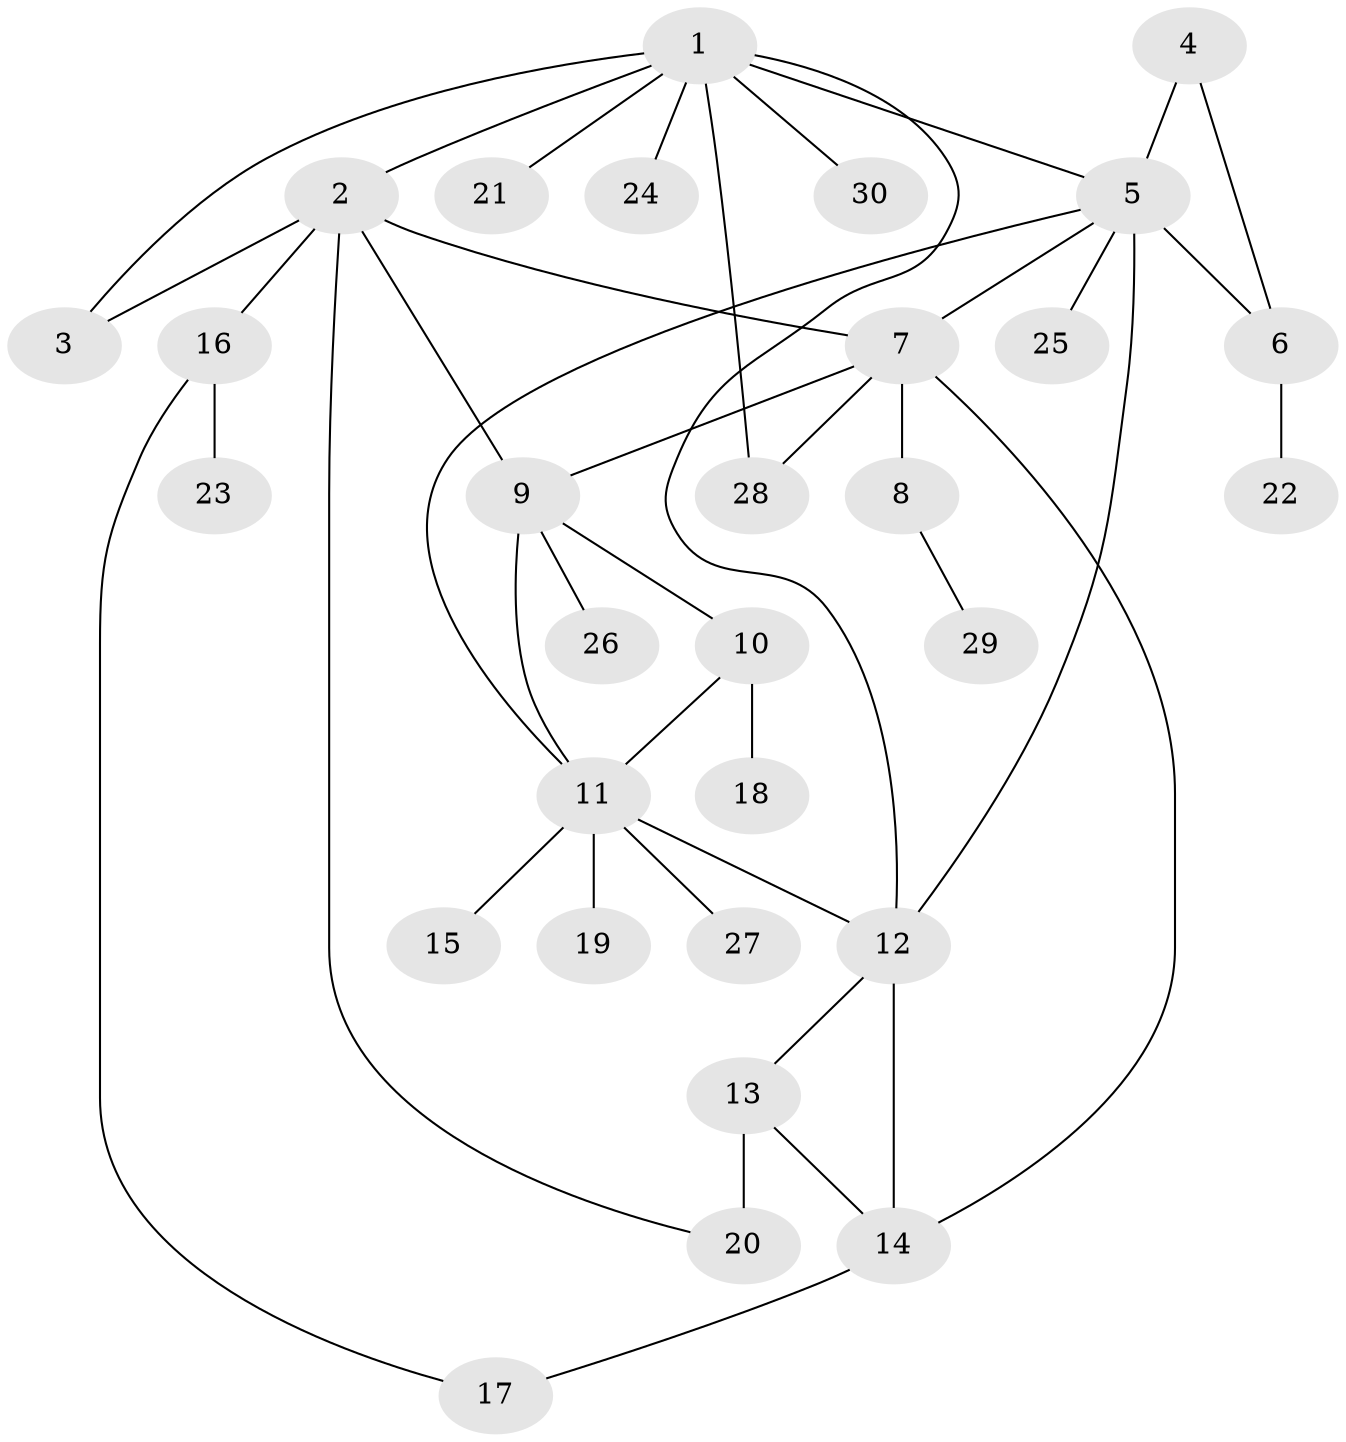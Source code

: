 // original degree distribution, {9: 0.016666666666666666, 8: 0.03333333333333333, 3: 0.05, 7: 0.016666666666666666, 5: 0.03333333333333333, 4: 0.06666666666666667, 11: 0.016666666666666666, 6: 0.05, 2: 0.15, 1: 0.5666666666666667}
// Generated by graph-tools (version 1.1) at 2025/37/03/09/25 02:37:26]
// undirected, 30 vertices, 42 edges
graph export_dot {
graph [start="1"]
  node [color=gray90,style=filled];
  1;
  2;
  3;
  4;
  5;
  6;
  7;
  8;
  9;
  10;
  11;
  12;
  13;
  14;
  15;
  16;
  17;
  18;
  19;
  20;
  21;
  22;
  23;
  24;
  25;
  26;
  27;
  28;
  29;
  30;
  1 -- 2 [weight=1.0];
  1 -- 3 [weight=1.0];
  1 -- 5 [weight=1.0];
  1 -- 12 [weight=1.0];
  1 -- 21 [weight=1.0];
  1 -- 24 [weight=1.0];
  1 -- 28 [weight=1.0];
  1 -- 30 [weight=1.0];
  2 -- 3 [weight=1.0];
  2 -- 7 [weight=1.0];
  2 -- 9 [weight=2.0];
  2 -- 16 [weight=1.0];
  2 -- 20 [weight=1.0];
  4 -- 5 [weight=1.0];
  4 -- 6 [weight=1.0];
  5 -- 6 [weight=2.0];
  5 -- 7 [weight=1.0];
  5 -- 11 [weight=1.0];
  5 -- 12 [weight=1.0];
  5 -- 25 [weight=1.0];
  6 -- 22 [weight=1.0];
  7 -- 8 [weight=9.0];
  7 -- 9 [weight=1.0];
  7 -- 14 [weight=1.0];
  7 -- 28 [weight=1.0];
  8 -- 29 [weight=1.0];
  9 -- 10 [weight=1.0];
  9 -- 11 [weight=1.0];
  9 -- 26 [weight=1.0];
  10 -- 11 [weight=1.0];
  10 -- 18 [weight=1.0];
  11 -- 12 [weight=1.0];
  11 -- 15 [weight=1.0];
  11 -- 19 [weight=1.0];
  11 -- 27 [weight=1.0];
  12 -- 13 [weight=1.0];
  12 -- 14 [weight=1.0];
  13 -- 14 [weight=1.0];
  13 -- 20 [weight=3.0];
  14 -- 17 [weight=1.0];
  16 -- 17 [weight=1.0];
  16 -- 23 [weight=1.0];
}
